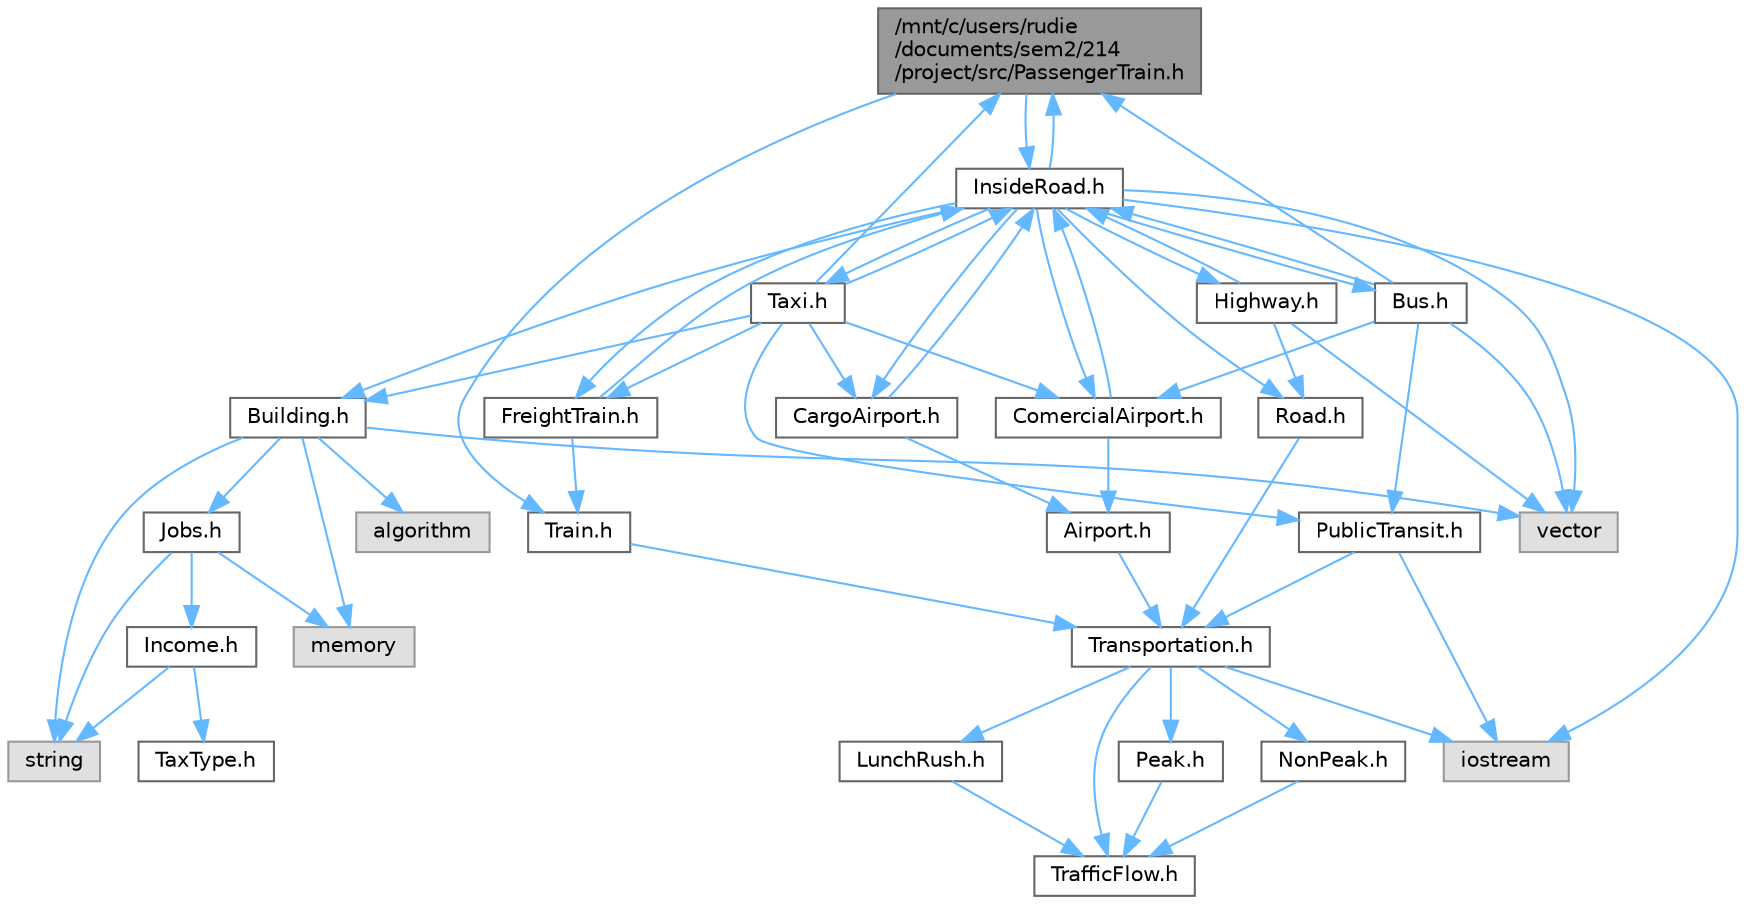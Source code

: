digraph "/mnt/c/users/rudie/documents/sem2/214/project/src/PassengerTrain.h"
{
 // LATEX_PDF_SIZE
  bgcolor="transparent";
  edge [fontname=Helvetica,fontsize=10,labelfontname=Helvetica,labelfontsize=10];
  node [fontname=Helvetica,fontsize=10,shape=box,height=0.2,width=0.4];
  Node1 [id="Node000001",label="/mnt/c/users/rudie\l/documents/sem2/214\l/project/src/PassengerTrain.h",height=0.2,width=0.4,color="gray40", fillcolor="grey60", style="filled", fontcolor="black",tooltip="Header file for the PassengerTrain class."];
  Node1 -> Node2 [id="edge58_Node000001_Node000002",color="steelblue1",style="solid",tooltip=" "];
  Node2 [id="Node000002",label="Train.h",height=0.2,width=0.4,color="grey40", fillcolor="white", style="filled",URL="$Train_8h.html",tooltip="Header file for the Train class."];
  Node2 -> Node3 [id="edge59_Node000002_Node000003",color="steelblue1",style="solid",tooltip=" "];
  Node3 [id="Node000003",label="Transportation.h",height=0.2,width=0.4,color="grey40", fillcolor="white", style="filled",URL="$Transportation_8h.html",tooltip="Header file for the Transportation class."];
  Node3 -> Node4 [id="edge60_Node000003_Node000004",color="steelblue1",style="solid",tooltip=" "];
  Node4 [id="Node000004",label="iostream",height=0.2,width=0.4,color="grey60", fillcolor="#E0E0E0", style="filled",tooltip=" "];
  Node3 -> Node5 [id="edge61_Node000003_Node000005",color="steelblue1",style="solid",tooltip=" "];
  Node5 [id="Node000005",label="TrafficFlow.h",height=0.2,width=0.4,color="grey40", fillcolor="white", style="filled",URL="$TrafficFlow_8h.html",tooltip="Defines the TrafficFlow interface for traffic flow measurement."];
  Node3 -> Node6 [id="edge62_Node000003_Node000006",color="steelblue1",style="solid",tooltip=" "];
  Node6 [id="Node000006",label="Peak.h",height=0.2,width=0.4,color="grey40", fillcolor="white", style="filled",URL="$Peak_8h.html",tooltip="Header file for the Peak class, which inherits from TrafficFlow."];
  Node6 -> Node5 [id="edge63_Node000006_Node000005",color="steelblue1",style="solid",tooltip=" "];
  Node3 -> Node7 [id="edge64_Node000003_Node000007",color="steelblue1",style="solid",tooltip=" "];
  Node7 [id="Node000007",label="NonPeak.h",height=0.2,width=0.4,color="grey40", fillcolor="white", style="filled",URL="$NonPeak_8h.html",tooltip="Header file for the NonPeak class."];
  Node7 -> Node5 [id="edge65_Node000007_Node000005",color="steelblue1",style="solid",tooltip=" "];
  Node3 -> Node8 [id="edge66_Node000003_Node000008",color="steelblue1",style="solid",tooltip=" "];
  Node8 [id="Node000008",label="LunchRush.h",height=0.2,width=0.4,color="grey40", fillcolor="white", style="filled",URL="$LunchRush_8h.html",tooltip="Header file for the LunchRush class."];
  Node8 -> Node5 [id="edge67_Node000008_Node000005",color="steelblue1",style="solid",tooltip=" "];
  Node1 -> Node9 [id="edge68_Node000001_Node000009",color="steelblue1",style="solid",tooltip=" "];
  Node9 [id="Node000009",label="InsideRoad.h",height=0.2,width=0.4,color="grey40", fillcolor="white", style="filled",URL="$InsideRoad_8h.html",tooltip="Header file for the InsideRoad class."];
  Node9 -> Node10 [id="edge69_Node000009_Node000010",color="steelblue1",style="solid",tooltip=" "];
  Node10 [id="Node000010",label="vector",height=0.2,width=0.4,color="grey60", fillcolor="#E0E0E0", style="filled",tooltip=" "];
  Node9 -> Node4 [id="edge70_Node000009_Node000004",color="steelblue1",style="solid",tooltip=" "];
  Node9 -> Node11 [id="edge71_Node000009_Node000011",color="steelblue1",style="solid",tooltip=" "];
  Node11 [id="Node000011",label="Road.h",height=0.2,width=0.4,color="grey40", fillcolor="white", style="filled",URL="$Road_8h.html",tooltip="Defines the Road class which inherits from the Transportation class."];
  Node11 -> Node3 [id="edge72_Node000011_Node000003",color="steelblue1",style="solid",tooltip=" "];
  Node9 -> Node12 [id="edge73_Node000009_Node000012",color="steelblue1",style="solid",tooltip=" "];
  Node12 [id="Node000012",label="Highway.h",height=0.2,width=0.4,color="grey40", fillcolor="white", style="filled",URL="$Highway_8h.html",tooltip="Header file for the Highway class."];
  Node12 -> Node10 [id="edge74_Node000012_Node000010",color="steelblue1",style="solid",tooltip=" "];
  Node12 -> Node11 [id="edge75_Node000012_Node000011",color="steelblue1",style="solid",tooltip=" "];
  Node12 -> Node9 [id="edge76_Node000012_Node000009",color="steelblue1",style="solid",tooltip=" "];
  Node9 -> Node13 [id="edge77_Node000009_Node000013",color="steelblue1",style="solid",tooltip=" "];
  Node13 [id="Node000013",label="Bus.h",height=0.2,width=0.4,color="grey40", fillcolor="white", style="filled",URL="$Bus_8h.html",tooltip="Header file for the Bus class."];
  Node13 -> Node10 [id="edge78_Node000013_Node000010",color="steelblue1",style="solid",tooltip=" "];
  Node13 -> Node14 [id="edge79_Node000013_Node000014",color="steelblue1",style="solid",tooltip=" "];
  Node14 [id="Node000014",label="PublicTransit.h",height=0.2,width=0.4,color="grey40", fillcolor="white", style="filled",URL="$PublicTransit_8h.html",tooltip="Header file for the PublicTransit class."];
  Node14 -> Node4 [id="edge80_Node000014_Node000004",color="steelblue1",style="solid",tooltip=" "];
  Node14 -> Node3 [id="edge81_Node000014_Node000003",color="steelblue1",style="solid",tooltip=" "];
  Node13 -> Node9 [id="edge82_Node000013_Node000009",color="steelblue1",style="solid",tooltip=" "];
  Node13 -> Node15 [id="edge83_Node000013_Node000015",color="steelblue1",style="solid",tooltip=" "];
  Node15 [id="Node000015",label="ComercialAirport.h",height=0.2,width=0.4,color="grey40", fillcolor="white", style="filled",URL="$ComercialAirport_8h.html",tooltip="Defines the ComercialAirport class which inherits from the Airport class."];
  Node15 -> Node16 [id="edge84_Node000015_Node000016",color="steelblue1",style="solid",tooltip=" "];
  Node16 [id="Node000016",label="Airport.h",height=0.2,width=0.4,color="grey40", fillcolor="white", style="filled",URL="$Airport_8h.html",tooltip="Defines the Airport class which inherits from the Transportation class."];
  Node16 -> Node3 [id="edge85_Node000016_Node000003",color="steelblue1",style="solid",tooltip=" "];
  Node15 -> Node9 [id="edge86_Node000015_Node000009",color="steelblue1",style="solid",tooltip=" "];
  Node13 -> Node1 [id="edge87_Node000013_Node000001",color="steelblue1",style="solid",tooltip=" "];
  Node9 -> Node17 [id="edge88_Node000009_Node000017",color="steelblue1",style="solid",tooltip=" "];
  Node17 [id="Node000017",label="Taxi.h",height=0.2,width=0.4,color="grey40", fillcolor="white", style="filled",URL="$Taxi_8h.html",tooltip="Header file for the Taxi class, which represents a taxi in a public transit system."];
  Node17 -> Node14 [id="edge89_Node000017_Node000014",color="steelblue1",style="solid",tooltip=" "];
  Node17 -> Node9 [id="edge90_Node000017_Node000009",color="steelblue1",style="solid",tooltip=" "];
  Node17 -> Node15 [id="edge91_Node000017_Node000015",color="steelblue1",style="solid",tooltip=" "];
  Node17 -> Node18 [id="edge92_Node000017_Node000018",color="steelblue1",style="solid",tooltip=" "];
  Node18 [id="Node000018",label="CargoAirport.h",height=0.2,width=0.4,color="grey40", fillcolor="white", style="filled",URL="$CargoAirport_8h.html",tooltip="Header file for the CargoAirport class."];
  Node18 -> Node16 [id="edge93_Node000018_Node000016",color="steelblue1",style="solid",tooltip=" "];
  Node18 -> Node9 [id="edge94_Node000018_Node000009",color="steelblue1",style="solid",tooltip=" "];
  Node17 -> Node19 [id="edge95_Node000017_Node000019",color="steelblue1",style="solid",tooltip=" "];
  Node19 [id="Node000019",label="FreightTrain.h",height=0.2,width=0.4,color="grey40", fillcolor="white", style="filled",URL="$FreightTrain_8h.html",tooltip="Header file for the FreightTrain class."];
  Node19 -> Node2 [id="edge96_Node000019_Node000002",color="steelblue1",style="solid",tooltip=" "];
  Node19 -> Node9 [id="edge97_Node000019_Node000009",color="steelblue1",style="solid",tooltip=" "];
  Node17 -> Node1 [id="edge98_Node000017_Node000001",color="steelblue1",style="solid",tooltip=" "];
  Node17 -> Node20 [id="edge99_Node000017_Node000020",color="steelblue1",style="solid",tooltip=" "];
  Node20 [id="Node000020",label="Building.h",height=0.2,width=0.4,color="grey40", fillcolor="white", style="filled",URL="$Building_8h.html",tooltip="Definition of the Building class."];
  Node20 -> Node21 [id="edge100_Node000020_Node000021",color="steelblue1",style="solid",tooltip=" "];
  Node21 [id="Node000021",label="string",height=0.2,width=0.4,color="grey60", fillcolor="#E0E0E0", style="filled",tooltip=" "];
  Node20 -> Node10 [id="edge101_Node000020_Node000010",color="steelblue1",style="solid",tooltip=" "];
  Node20 -> Node22 [id="edge102_Node000020_Node000022",color="steelblue1",style="solid",tooltip=" "];
  Node22 [id="Node000022",label="memory",height=0.2,width=0.4,color="grey60", fillcolor="#E0E0E0", style="filled",tooltip=" "];
  Node20 -> Node23 [id="edge103_Node000020_Node000023",color="steelblue1",style="solid",tooltip=" "];
  Node23 [id="Node000023",label="algorithm",height=0.2,width=0.4,color="grey60", fillcolor="#E0E0E0", style="filled",tooltip=" "];
  Node20 -> Node24 [id="edge104_Node000020_Node000024",color="steelblue1",style="solid",tooltip=" "];
  Node24 [id="Node000024",label="Jobs.h",height=0.2,width=0.4,color="grey40", fillcolor="white", style="filled",URL="$Jobs_8h.html",tooltip="Definition of the Jobs class."];
  Node24 -> Node22 [id="edge105_Node000024_Node000022",color="steelblue1",style="solid",tooltip=" "];
  Node24 -> Node25 [id="edge106_Node000024_Node000025",color="steelblue1",style="solid",tooltip=" "];
  Node25 [id="Node000025",label="Income.h",height=0.2,width=0.4,color="grey40", fillcolor="white", style="filled",URL="$Income_8h.html",tooltip="Definition of the Income class."];
  Node25 -> Node26 [id="edge107_Node000025_Node000026",color="steelblue1",style="solid",tooltip=" "];
  Node26 [id="Node000026",label="TaxType.h",height=0.2,width=0.4,color="grey40", fillcolor="white", style="filled",URL="$TaxType_8h_source.html",tooltip=" "];
  Node25 -> Node21 [id="edge108_Node000025_Node000021",color="steelblue1",style="solid",tooltip=" "];
  Node24 -> Node21 [id="edge109_Node000024_Node000021",color="steelblue1",style="solid",tooltip=" "];
  Node9 -> Node15 [id="edge110_Node000009_Node000015",color="steelblue1",style="solid",tooltip=" "];
  Node9 -> Node18 [id="edge111_Node000009_Node000018",color="steelblue1",style="solid",tooltip=" "];
  Node9 -> Node1 [id="edge112_Node000009_Node000001",color="steelblue1",style="solid",tooltip=" "];
  Node9 -> Node19 [id="edge113_Node000009_Node000019",color="steelblue1",style="solid",tooltip=" "];
  Node9 -> Node20 [id="edge114_Node000009_Node000020",color="steelblue1",style="solid",tooltip=" "];
}
